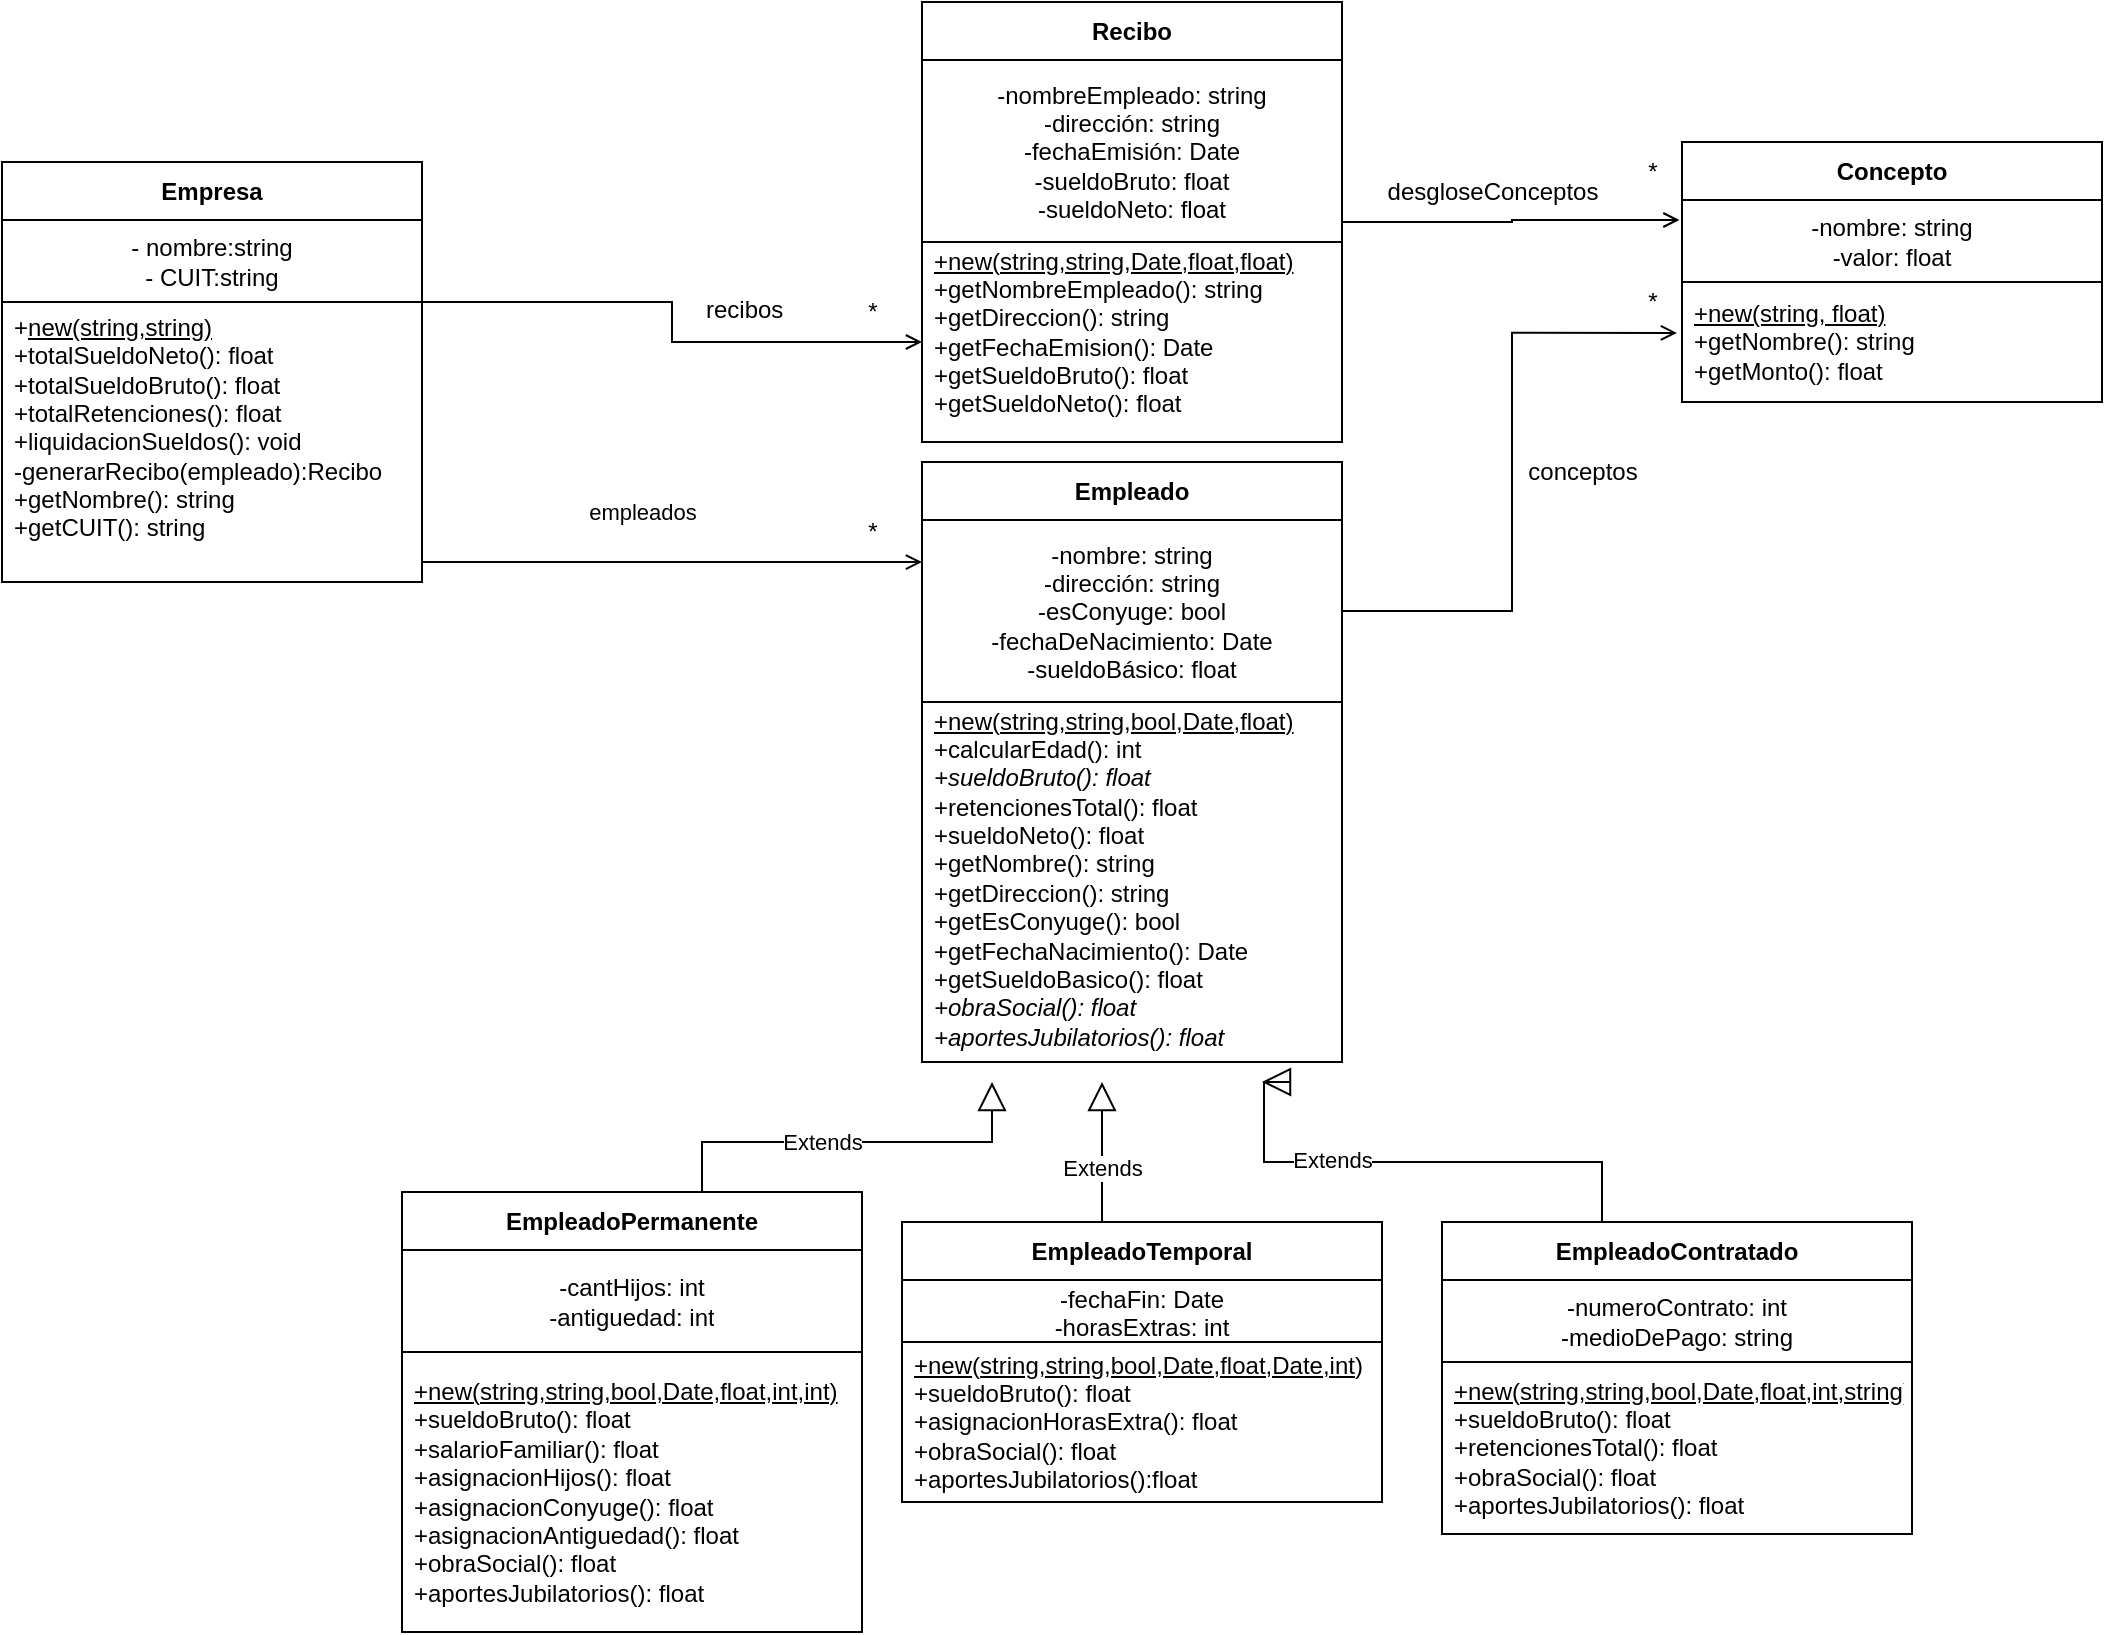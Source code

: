<mxfile version="28.0.6">
  <diagram name="Page-1" id="5eEAtBDf8XuX85UMNVz1">
    <mxGraphModel dx="1356" dy="848" grid="1" gridSize="10" guides="1" tooltips="1" connect="1" arrows="1" fold="1" page="1" pageScale="1" pageWidth="850" pageHeight="1100" math="0" shadow="0">
      <root>
        <mxCell id="0" />
        <mxCell id="1" parent="0" />
        <mxCell id="QeY7dAsujiUH8Vi82t3R-6" value="Empresa" style="swimlane;fontStyle=1;align=center;verticalAlign=middle;childLayout=stackLayout;horizontal=1;startSize=29;horizontalStack=0;resizeParent=1;resizeParentMax=0;resizeLast=0;collapsible=0;marginBottom=0;html=1;whiteSpace=wrap;" parent="1" vertex="1">
          <mxGeometry x="520" y="150" width="210" height="210" as="geometry" />
        </mxCell>
        <mxCell id="QeY7dAsujiUH8Vi82t3R-7" value="- nombre:string&lt;div&gt;- CUIT:string&lt;/div&gt;" style="text;html=1;strokeColor=none;fillColor=none;align=center;verticalAlign=middle;spacingLeft=4;spacingRight=4;overflow=hidden;rotatable=0;points=[[0,0.5],[1,0.5]];portConstraint=eastwest;whiteSpace=wrap;" parent="QeY7dAsujiUH8Vi82t3R-6" vertex="1">
          <mxGeometry y="29" width="210" height="41" as="geometry" />
        </mxCell>
        <mxCell id="QeY7dAsujiUH8Vi82t3R-8" value="+&lt;u&gt;new(string,string)&lt;/u&gt;&lt;div&gt;+totalSueldoNeto(): float&lt;/div&gt;&lt;div&gt;+totalSueldoBruto(): float&lt;/div&gt;&lt;div&gt;+totalRetenciones(): float&lt;/div&gt;&lt;div&gt;+liquidacionSueldos(): void&lt;/div&gt;&lt;div&gt;-generarRecibo(empleado):Recibo&lt;/div&gt;&lt;div&gt;&lt;div&gt;+getNombre(): string&lt;/div&gt;&lt;div&gt;+getCUIT(): string&lt;br&gt;&lt;div&gt;&lt;br&gt;&lt;/div&gt;&lt;/div&gt;&lt;/div&gt;" style="text;html=1;strokeColor=default;fillColor=none;align=left;verticalAlign=middle;spacingLeft=4;spacingRight=4;overflow=hidden;rotatable=0;points=[[0,0.5],[1,0.5]];portConstraint=eastwest;whiteSpace=wrap;" parent="QeY7dAsujiUH8Vi82t3R-6" vertex="1">
          <mxGeometry y="70" width="210" height="140" as="geometry" />
        </mxCell>
        <mxCell id="QeY7dAsujiUH8Vi82t3R-9" value="Empleado" style="swimlane;fontStyle=1;align=center;verticalAlign=middle;childLayout=stackLayout;horizontal=1;startSize=29;horizontalStack=0;resizeParent=1;resizeParentMax=0;resizeLast=0;collapsible=0;marginBottom=0;html=1;whiteSpace=wrap;" parent="1" vertex="1">
          <mxGeometry x="980" y="300" width="210" height="120" as="geometry" />
        </mxCell>
        <mxCell id="QeY7dAsujiUH8Vi82t3R-10" value="&lt;div&gt;-nombre: string&lt;/div&gt;&lt;div&gt;-dirección: string&lt;/div&gt;&lt;div&gt;-esConyuge: bool&lt;/div&gt;&lt;div&gt;-fechaDeNacimiento: Date&lt;/div&gt;&lt;div&gt;-sueldoBásico: float&lt;/div&gt;" style="text;html=1;strokeColor=none;fillColor=none;align=center;verticalAlign=middle;spacingLeft=4;spacingRight=4;overflow=hidden;rotatable=0;points=[[0,0.5],[1,0.5]];portConstraint=eastwest;whiteSpace=wrap;" parent="QeY7dAsujiUH8Vi82t3R-9" vertex="1">
          <mxGeometry y="29" width="210" height="91" as="geometry" />
        </mxCell>
        <mxCell id="QeY7dAsujiUH8Vi82t3R-14" value="&lt;font style=&quot;font-size: 11px;&quot;&gt;empleados&lt;/font&gt;" style="text;html=1;align=center;verticalAlign=middle;resizable=0;points=[];autosize=1;strokeColor=none;fillColor=none;" parent="1" vertex="1">
          <mxGeometry x="800" y="310" width="80" height="30" as="geometry" />
        </mxCell>
        <mxCell id="QeY7dAsujiUH8Vi82t3R-16" value="*" style="text;html=1;align=center;verticalAlign=middle;resizable=0;points=[];autosize=1;strokeColor=none;fillColor=none;" parent="1" vertex="1">
          <mxGeometry x="940" y="320" width="30" height="30" as="geometry" />
        </mxCell>
        <mxCell id="QeY7dAsujiUH8Vi82t3R-25" value="Extends" style="edgeStyle=orthogonalEdgeStyle;rounded=0;orthogonalLoop=1;jettySize=auto;html=1;endArrow=block;endFill=0;strokeWidth=1;endSize=12;exitX=0.522;exitY=0.004;exitDx=0;exitDy=0;exitPerimeter=0;" parent="1" source="QeY7dAsujiUH8Vi82t3R-19" edge="1">
          <mxGeometry relative="1" as="geometry">
            <mxPoint x="1015" y="610" as="targetPoint" />
            <mxPoint x="870" y="660" as="sourcePoint" />
            <Array as="points">
              <mxPoint x="870" y="666" />
              <mxPoint x="870" y="640" />
              <mxPoint x="1015" y="640" />
            </Array>
          </mxGeometry>
        </mxCell>
        <mxCell id="QeY7dAsujiUH8Vi82t3R-19" value="EmpleadoPermanente" style="swimlane;fontStyle=1;align=center;verticalAlign=middle;childLayout=stackLayout;horizontal=1;startSize=29;horizontalStack=0;resizeParent=1;resizeParentMax=0;resizeLast=0;collapsible=0;marginBottom=0;html=1;whiteSpace=wrap;" parent="1" vertex="1">
          <mxGeometry x="720" y="665" width="230" height="220" as="geometry" />
        </mxCell>
        <mxCell id="QeY7dAsujiUH8Vi82t3R-20" value="-cantHijos: int&lt;div&gt;&lt;div&gt;-antiguedad: int&lt;/div&gt;&lt;/div&gt;" style="text;html=1;strokeColor=none;fillColor=none;align=center;verticalAlign=middle;spacingLeft=4;spacingRight=4;overflow=hidden;rotatable=0;points=[[0,0.5],[1,0.5]];portConstraint=eastwest;whiteSpace=wrap;" parent="QeY7dAsujiUH8Vi82t3R-19" vertex="1">
          <mxGeometry y="29" width="230" height="51" as="geometry" />
        </mxCell>
        <mxCell id="QeY7dAsujiUH8Vi82t3R-21" value="&lt;div&gt;&lt;u&gt;+new(&lt;/u&gt;&lt;u style=&quot;background-color: transparent; color: light-dark(rgb(0, 0, 0), rgb(255, 255, 255));&quot;&gt;string,string,bool,Date,float,int,int)&lt;/u&gt;&lt;/div&gt;+sueldoBruto(): float&lt;div&gt;+salarioFamiliar(): float&lt;/div&gt;&lt;div&gt;+asignacionHijos(): float&lt;/div&gt;&lt;div&gt;+asignacionConyuge(): float&lt;/div&gt;&lt;div&gt;+asignacionAntiguedad(): float&lt;/div&gt;&lt;div&gt;+obraSocial(): float&lt;/div&gt;&lt;div&gt;+aportesJubilatorios(): float&lt;/div&gt;" style="text;html=1;strokeColor=default;fillColor=none;align=left;verticalAlign=middle;spacingLeft=4;spacingRight=4;overflow=hidden;rotatable=0;points=[[0,0.5],[1,0.5]];portConstraint=eastwest;whiteSpace=wrap;" parent="QeY7dAsujiUH8Vi82t3R-19" vertex="1">
          <mxGeometry y="80" width="230" height="140" as="geometry" />
        </mxCell>
        <mxCell id="QeY7dAsujiUH8Vi82t3R-26" value="Extends" style="edgeStyle=orthogonalEdgeStyle;rounded=0;orthogonalLoop=1;jettySize=auto;html=1;exitX=0.481;exitY=0.007;exitDx=0;exitDy=0;endArrow=block;endFill=0;endSize=12;exitPerimeter=0;" parent="1" source="QeY7dAsujiUH8Vi82t3R-22" edge="1">
          <mxGeometry relative="1" as="geometry">
            <mxPoint x="1070" y="610" as="targetPoint" />
            <mxPoint x="1069.76" y="710" as="sourcePoint" />
            <Array as="points">
              <mxPoint x="1070" y="681" />
            </Array>
          </mxGeometry>
        </mxCell>
        <mxCell id="QeY7dAsujiUH8Vi82t3R-22" value="&lt;span style=&quot;color: rgb(0, 0, 0); font-family: Helvetica; font-size: 12px; font-style: normal; font-variant-ligatures: normal; font-variant-caps: normal; letter-spacing: normal; orphans: 2; text-align: center; text-indent: 0px; text-transform: none; widows: 2; word-spacing: 0px; -webkit-text-stroke-width: 0px; white-space: normal; text-decoration-thickness: initial; text-decoration-style: initial; text-decoration-color: initial; float: none; display: inline !important;&quot;&gt;EmpleadoTemporal&lt;/span&gt;" style="swimlane;fontStyle=1;align=center;verticalAlign=middle;childLayout=stackLayout;horizontal=1;startSize=29;horizontalStack=0;resizeParent=1;resizeParentMax=0;resizeLast=0;collapsible=0;marginBottom=0;html=1;whiteSpace=wrap;" parent="1" vertex="1">
          <mxGeometry x="970" y="680" width="240" height="140" as="geometry" />
        </mxCell>
        <mxCell id="QeY7dAsujiUH8Vi82t3R-23" value="-fechaFin: Date&lt;div&gt;-horasExtras: int&lt;/div&gt;" style="text;html=1;strokeColor=none;fillColor=none;align=center;verticalAlign=middle;spacingLeft=4;spacingRight=4;overflow=hidden;rotatable=0;points=[[0,0.5],[1,0.5]];portConstraint=eastwest;whiteSpace=wrap;" parent="QeY7dAsujiUH8Vi82t3R-22" vertex="1">
          <mxGeometry y="29" width="240" height="31" as="geometry" />
        </mxCell>
        <mxCell id="QeY7dAsujiUH8Vi82t3R-24" value="&lt;div&gt;&lt;u&gt;+new&lt;/u&gt;(&lt;u style=&quot;background-color: transparent; color: light-dark(rgb(0, 0, 0), rgb(255, 255, 255));&quot;&gt;string,string,bool,Date,float,Date,int)&lt;/u&gt;&lt;/div&gt;+sueldoBruto(): float&lt;div&gt;+asignacionHorasExtra(): float&lt;br&gt;&lt;div&gt;&lt;div&gt;+obraSocial(): float&lt;br&gt;&lt;/div&gt;&lt;div&gt;+aportesJubilatorios():float&lt;/div&gt;&lt;/div&gt;&lt;/div&gt;" style="text;html=1;strokeColor=default;fillColor=none;align=left;verticalAlign=middle;spacingLeft=4;spacingRight=4;overflow=hidden;rotatable=0;points=[[0,0.5],[1,0.5]];portConstraint=eastwest;whiteSpace=wrap;" parent="QeY7dAsujiUH8Vi82t3R-22" vertex="1">
          <mxGeometry y="60" width="240" height="80" as="geometry" />
        </mxCell>
        <mxCell id="QeY7dAsujiUH8Vi82t3R-11" value="&lt;div&gt;&lt;u&gt;+new(string,string,bool,Date,float)&lt;/u&gt;&lt;/div&gt;+calcularEdad(): int&lt;div&gt;&lt;i&gt;+sueldoBruto(): float&lt;/i&gt;&lt;/div&gt;&lt;div&gt;+retencionesTotal(): float&lt;/div&gt;&lt;div&gt;+sueldoNeto(): float&lt;/div&gt;&lt;div&gt;+getNombre(): string&lt;/div&gt;&lt;div&gt;+getDireccion(): string&lt;/div&gt;&lt;div&gt;+getEsConyuge(): bool&lt;/div&gt;&lt;div&gt;+getFechaNacimiento(): Date&lt;/div&gt;&lt;div&gt;+getSueldoBasico(): float&lt;/div&gt;&lt;div&gt;&lt;i&gt;+obraSocial(): float&lt;/i&gt;&lt;/div&gt;&lt;div&gt;&lt;i&gt;+aportesJubilatorios(): float&lt;/i&gt;&lt;/div&gt;&lt;div&gt;&lt;br&gt;&lt;/div&gt;&lt;div&gt;&lt;i&gt;&lt;br&gt;&lt;/i&gt;&lt;/div&gt;&lt;div&gt;&lt;br&gt;&lt;div&gt;&lt;br&gt;&lt;div&gt;&lt;br&gt;&lt;/div&gt;&lt;div&gt;&lt;br&gt;&lt;/div&gt;&lt;/div&gt;&lt;/div&gt;" style="text;html=1;strokeColor=default;fillColor=none;align=left;verticalAlign=middle;spacingLeft=4;spacingRight=4;overflow=hidden;rotatable=0;points=[[0,0.5],[1,0.5]];portConstraint=eastwest;whiteSpace=wrap;" parent="1" vertex="1">
          <mxGeometry x="980" y="420" width="210" height="180" as="geometry" />
        </mxCell>
        <mxCell id="lpR6WsurHIqIZYRDh9g6-2" style="edgeStyle=orthogonalEdgeStyle;rounded=0;orthogonalLoop=1;jettySize=auto;html=1;entryX=0;entryY=0.231;entryDx=0;entryDy=0;entryPerimeter=0;endArrow=open;endFill=0;" edge="1" parent="1" source="QeY7dAsujiUH8Vi82t3R-8" target="QeY7dAsujiUH8Vi82t3R-10">
          <mxGeometry relative="1" as="geometry">
            <Array as="points">
              <mxPoint x="800" y="350" />
              <mxPoint x="800" y="350" />
            </Array>
          </mxGeometry>
        </mxCell>
        <mxCell id="lpR6WsurHIqIZYRDh9g6-4" value="Recibo" style="swimlane;fontStyle=1;align=center;verticalAlign=middle;childLayout=stackLayout;horizontal=1;startSize=29;horizontalStack=0;resizeParent=1;resizeParentMax=0;resizeLast=0;collapsible=0;marginBottom=0;html=1;whiteSpace=wrap;" vertex="1" parent="1">
          <mxGeometry x="980" y="70" width="210" height="220" as="geometry" />
        </mxCell>
        <mxCell id="lpR6WsurHIqIZYRDh9g6-5" value="-nombreEmpleado: string&lt;div&gt;&lt;span style=&quot;background-color: transparent; color: light-dark(rgb(0, 0, 0), rgb(255, 255, 255));&quot;&gt;-d&lt;/span&gt;&lt;span style=&quot;background-color: transparent; color: light-dark(rgb(0, 0, 0), rgb(255, 255, 255));&quot;&gt;irección: string&lt;/span&gt;&lt;/div&gt;&lt;div&gt;&lt;span style=&quot;background-color: transparent; color: light-dark(rgb(0, 0, 0), rgb(255, 255, 255));&quot;&gt;-fechaEmisión: Date&lt;/span&gt;&lt;div&gt;-sueldoBruto: float&lt;/div&gt;&lt;div&gt;-sueldoNeto: float&lt;/div&gt;&lt;/div&gt;" style="text;html=1;strokeColor=none;fillColor=none;align=center;verticalAlign=middle;spacingLeft=4;spacingRight=4;overflow=hidden;rotatable=0;points=[[0,0.5],[1,0.5]];portConstraint=eastwest;whiteSpace=wrap;" vertex="1" parent="lpR6WsurHIqIZYRDh9g6-4">
          <mxGeometry y="29" width="210" height="91" as="geometry" />
        </mxCell>
        <mxCell id="lpR6WsurHIqIZYRDh9g6-6" value="&lt;u&gt;+new(string,string,Date,float,float)&lt;/u&gt;&lt;div&gt;+getNombreEmpleado(): string&lt;/div&gt;&lt;div&gt;+getDireccion(): string&lt;/div&gt;&lt;div&gt;+getFechaEmision(): Date&lt;/div&gt;&lt;div&gt;+getSueldoBruto(): float&lt;/div&gt;&lt;div&gt;+getSueldoNeto(): float&lt;br&gt;&lt;div&gt;&lt;br&gt;&lt;/div&gt;&lt;/div&gt;" style="text;html=1;strokeColor=default;fillColor=none;align=left;verticalAlign=middle;spacingLeft=4;spacingRight=4;overflow=hidden;rotatable=0;points=[[0,0.5],[1,0.5]];portConstraint=eastwest;whiteSpace=wrap;" vertex="1" parent="lpR6WsurHIqIZYRDh9g6-4">
          <mxGeometry y="120" width="210" height="100" as="geometry" />
        </mxCell>
        <mxCell id="lpR6WsurHIqIZYRDh9g6-7" value="recibos" style="text;whiteSpace=wrap;html=1;" vertex="1" parent="1">
          <mxGeometry x="870" y="210" width="90" height="20" as="geometry" />
        </mxCell>
        <mxCell id="lpR6WsurHIqIZYRDh9g6-8" value="*" style="text;html=1;align=center;verticalAlign=middle;resizable=0;points=[];autosize=1;strokeColor=none;fillColor=none;" vertex="1" parent="1">
          <mxGeometry x="940" y="210" width="30" height="30" as="geometry" />
        </mxCell>
        <mxCell id="lpR6WsurHIqIZYRDh9g6-10" value="Concepto" style="swimlane;fontStyle=1;align=center;verticalAlign=middle;childLayout=stackLayout;horizontal=1;startSize=29;horizontalStack=0;resizeParent=1;resizeParentMax=0;resizeLast=0;collapsible=0;marginBottom=0;html=1;whiteSpace=wrap;" vertex="1" parent="1">
          <mxGeometry x="1360" y="140" width="210" height="130" as="geometry" />
        </mxCell>
        <mxCell id="lpR6WsurHIqIZYRDh9g6-11" value="-nombre: string&lt;div&gt;-valor: float&lt;/div&gt;" style="text;html=1;strokeColor=none;fillColor=none;align=center;verticalAlign=middle;spacingLeft=4;spacingRight=4;overflow=hidden;rotatable=0;points=[[0,0.5],[1,0.5]];portConstraint=eastwest;whiteSpace=wrap;" vertex="1" parent="lpR6WsurHIqIZYRDh9g6-10">
          <mxGeometry y="29" width="210" height="41" as="geometry" />
        </mxCell>
        <mxCell id="lpR6WsurHIqIZYRDh9g6-12" value="&lt;u&gt;+new(string, float)&lt;/u&gt;&lt;div&gt;+getNombre(): string&lt;/div&gt;&lt;div&gt;+getMonto(): float&lt;/div&gt;" style="text;html=1;strokeColor=default;fillColor=none;align=left;verticalAlign=middle;spacingLeft=4;spacingRight=4;overflow=hidden;rotatable=0;points=[[0,0.5],[1,0.5]];portConstraint=eastwest;whiteSpace=wrap;" vertex="1" parent="lpR6WsurHIqIZYRDh9g6-10">
          <mxGeometry y="70" width="210" height="60" as="geometry" />
        </mxCell>
        <mxCell id="lpR6WsurHIqIZYRDh9g6-15" value="*" style="text;html=1;align=center;verticalAlign=middle;resizable=0;points=[];autosize=1;strokeColor=none;fillColor=none;" vertex="1" parent="1">
          <mxGeometry x="1330" y="140" width="30" height="30" as="geometry" />
        </mxCell>
        <mxCell id="lpR6WsurHIqIZYRDh9g6-16" value="*" style="text;html=1;align=center;verticalAlign=middle;resizable=0;points=[];autosize=1;strokeColor=none;fillColor=none;" vertex="1" parent="1">
          <mxGeometry x="1330" y="205" width="30" height="30" as="geometry" />
        </mxCell>
        <mxCell id="lpR6WsurHIqIZYRDh9g6-18" value="desgloseConceptos" style="text;html=1;align=center;verticalAlign=middle;resizable=0;points=[];autosize=1;strokeColor=none;fillColor=none;" vertex="1" parent="1">
          <mxGeometry x="1200" y="150" width="130" height="30" as="geometry" />
        </mxCell>
        <mxCell id="lpR6WsurHIqIZYRDh9g6-19" value="conceptos" style="text;html=1;align=center;verticalAlign=middle;resizable=0;points=[];autosize=1;strokeColor=none;fillColor=none;" vertex="1" parent="1">
          <mxGeometry x="1270" y="290" width="80" height="30" as="geometry" />
        </mxCell>
        <mxCell id="lpR6WsurHIqIZYRDh9g6-3" style="edgeStyle=orthogonalEdgeStyle;rounded=0;orthogonalLoop=1;jettySize=auto;html=1;endArrow=open;endFill=0;entryX=0;entryY=0.5;entryDx=0;entryDy=0;" edge="1" parent="1" source="QeY7dAsujiUH8Vi82t3R-8" target="lpR6WsurHIqIZYRDh9g6-6">
          <mxGeometry relative="1" as="geometry">
            <mxPoint x="980" y="220" as="targetPoint" />
            <Array as="points">
              <mxPoint x="855" y="220" />
              <mxPoint x="855" y="240" />
            </Array>
          </mxGeometry>
        </mxCell>
        <mxCell id="lpR6WsurHIqIZYRDh9g6-23" style="edgeStyle=orthogonalEdgeStyle;rounded=0;orthogonalLoop=1;jettySize=auto;html=1;entryX=-0.012;entryY=0.424;entryDx=0;entryDy=0;entryPerimeter=0;endArrow=open;endFill=0;" edge="1" parent="1" source="QeY7dAsujiUH8Vi82t3R-10" target="lpR6WsurHIqIZYRDh9g6-12">
          <mxGeometry relative="1" as="geometry" />
        </mxCell>
        <mxCell id="lpR6WsurHIqIZYRDh9g6-24" style="edgeStyle=orthogonalEdgeStyle;rounded=0;orthogonalLoop=1;jettySize=auto;html=1;entryX=-0.006;entryY=0.244;entryDx=0;entryDy=0;entryPerimeter=0;endArrow=open;endFill=0;" edge="1" parent="1" source="lpR6WsurHIqIZYRDh9g6-4" target="lpR6WsurHIqIZYRDh9g6-11">
          <mxGeometry relative="1" as="geometry" />
        </mxCell>
        <mxCell id="lpR6WsurHIqIZYRDh9g6-28" style="edgeStyle=orthogonalEdgeStyle;rounded=0;orthogonalLoop=1;jettySize=auto;html=1;endArrow=block;endFill=0;strokeWidth=1;endSize=12;" edge="1" parent="1" source="lpR6WsurHIqIZYRDh9g6-25">
          <mxGeometry relative="1" as="geometry">
            <mxPoint x="1150" y="610" as="targetPoint" />
            <Array as="points">
              <mxPoint x="1320" y="650" />
              <mxPoint x="1151" y="650" />
              <mxPoint x="1151" y="610" />
            </Array>
          </mxGeometry>
        </mxCell>
        <mxCell id="lpR6WsurHIqIZYRDh9g6-29" value="Extends" style="edgeLabel;html=1;align=center;verticalAlign=middle;resizable=0;points=[];" vertex="1" connectable="0" parent="lpR6WsurHIqIZYRDh9g6-28">
          <mxGeometry x="0.374" y="-1" relative="1" as="geometry">
            <mxPoint as="offset" />
          </mxGeometry>
        </mxCell>
        <mxCell id="lpR6WsurHIqIZYRDh9g6-25" value="EmpleadoContratado" style="swimlane;fontStyle=1;align=center;verticalAlign=middle;childLayout=stackLayout;horizontal=1;startSize=29;horizontalStack=0;resizeParent=1;resizeParentMax=0;resizeLast=0;collapsible=0;marginBottom=0;html=1;whiteSpace=wrap;" vertex="1" parent="1">
          <mxGeometry x="1240" y="680" width="235" height="156" as="geometry" />
        </mxCell>
        <mxCell id="lpR6WsurHIqIZYRDh9g6-26" value="-numeroContrato: int&lt;div&gt;-medioDe&lt;span style=&quot;background-color: transparent; color: light-dark(rgb(0, 0, 0), rgb(255, 255, 255));&quot;&gt;Pago: string&lt;/span&gt;&lt;/div&gt;" style="text;html=1;strokeColor=none;fillColor=none;align=center;verticalAlign=middle;spacingLeft=4;spacingRight=4;overflow=hidden;rotatable=0;points=[[0,0.5],[1,0.5]];portConstraint=eastwest;whiteSpace=wrap;" vertex="1" parent="lpR6WsurHIqIZYRDh9g6-25">
          <mxGeometry y="29" width="235" height="41" as="geometry" />
        </mxCell>
        <mxCell id="lpR6WsurHIqIZYRDh9g6-27" value="&lt;u&gt;+new(string,string,bool,Date,float,int,string)&lt;/u&gt;&lt;div&gt;+sueldoBruto(): float&lt;/div&gt;&lt;div&gt;+retencionesTotal(): float&lt;/div&gt;&lt;div&gt;+obraSocial(): float&lt;/div&gt;&lt;div&gt;+aportesJubilatorios(): float&lt;/div&gt;" style="text;html=1;strokeColor=default;fillColor=none;align=left;verticalAlign=middle;spacingLeft=4;spacingRight=4;overflow=hidden;rotatable=0;points=[[0,0.5],[1,0.5]];portConstraint=eastwest;whiteSpace=wrap;" vertex="1" parent="lpR6WsurHIqIZYRDh9g6-25">
          <mxGeometry y="70" width="235" height="86" as="geometry" />
        </mxCell>
      </root>
    </mxGraphModel>
  </diagram>
</mxfile>

